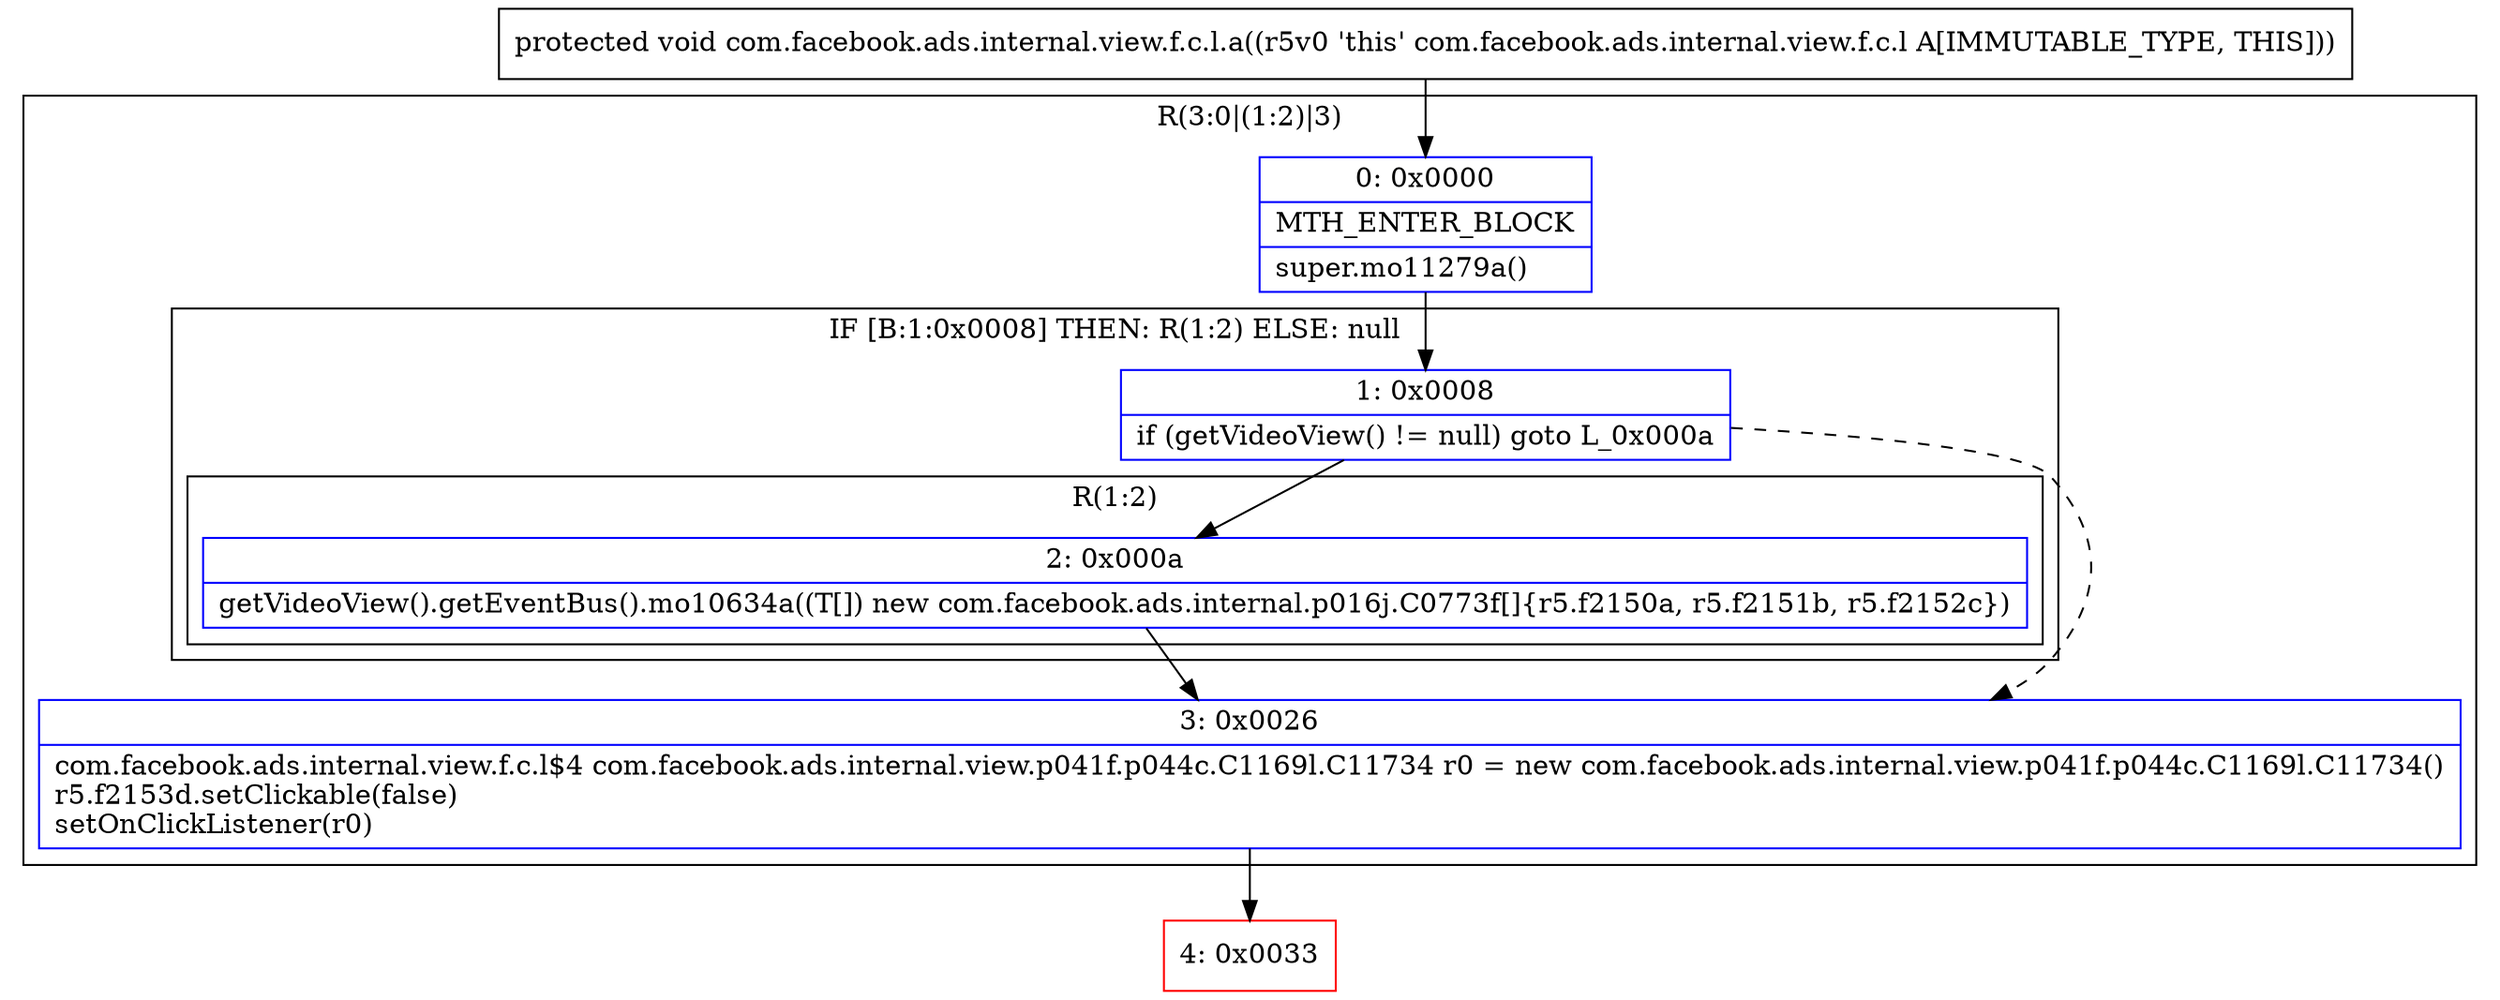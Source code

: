 digraph "CFG forcom.facebook.ads.internal.view.f.c.l.a()V" {
subgraph cluster_Region_1255856219 {
label = "R(3:0|(1:2)|3)";
node [shape=record,color=blue];
Node_0 [shape=record,label="{0\:\ 0x0000|MTH_ENTER_BLOCK\l|super.mo11279a()\l}"];
subgraph cluster_IfRegion_1921580473 {
label = "IF [B:1:0x0008] THEN: R(1:2) ELSE: null";
node [shape=record,color=blue];
Node_1 [shape=record,label="{1\:\ 0x0008|if (getVideoView() != null) goto L_0x000a\l}"];
subgraph cluster_Region_291655568 {
label = "R(1:2)";
node [shape=record,color=blue];
Node_2 [shape=record,label="{2\:\ 0x000a|getVideoView().getEventBus().mo10634a((T[]) new com.facebook.ads.internal.p016j.C0773f[]\{r5.f2150a, r5.f2151b, r5.f2152c\})\l}"];
}
}
Node_3 [shape=record,label="{3\:\ 0x0026|com.facebook.ads.internal.view.f.c.l$4 com.facebook.ads.internal.view.p041f.p044c.C1169l.C11734 r0 = new com.facebook.ads.internal.view.p041f.p044c.C1169l.C11734()\lr5.f2153d.setClickable(false)\lsetOnClickListener(r0)\l}"];
}
Node_4 [shape=record,color=red,label="{4\:\ 0x0033}"];
MethodNode[shape=record,label="{protected void com.facebook.ads.internal.view.f.c.l.a((r5v0 'this' com.facebook.ads.internal.view.f.c.l A[IMMUTABLE_TYPE, THIS])) }"];
MethodNode -> Node_0;
Node_0 -> Node_1;
Node_1 -> Node_2;
Node_1 -> Node_3[style=dashed];
Node_2 -> Node_3;
Node_3 -> Node_4;
}


